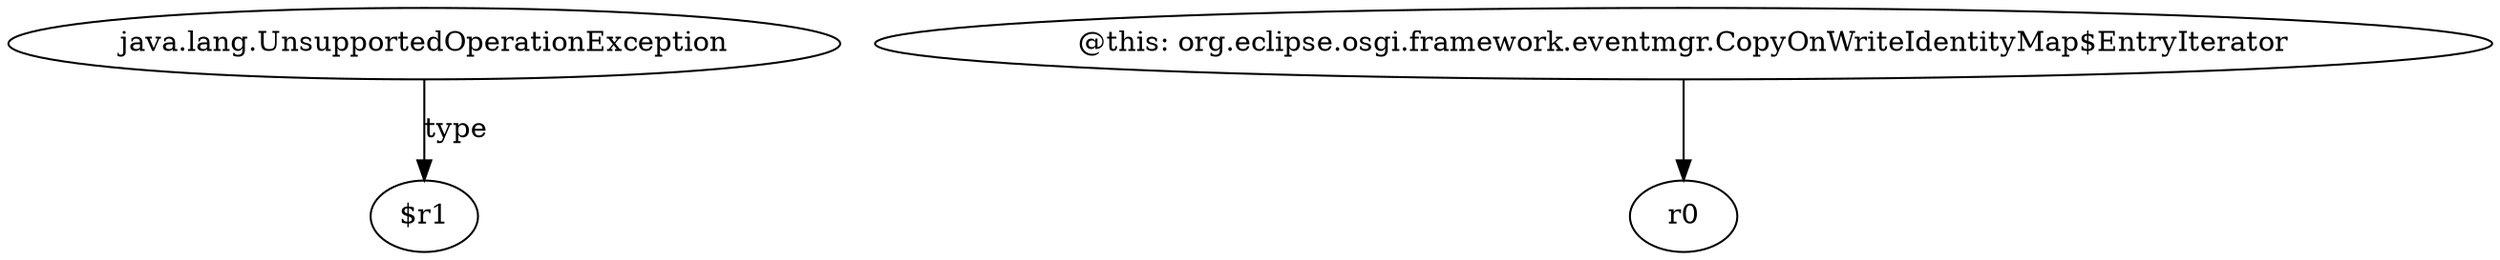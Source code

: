 digraph g {
0[label="java.lang.UnsupportedOperationException"]
1[label="$r1"]
0->1[label="type"]
2[label="@this: org.eclipse.osgi.framework.eventmgr.CopyOnWriteIdentityMap$EntryIterator"]
3[label="r0"]
2->3[label=""]
}